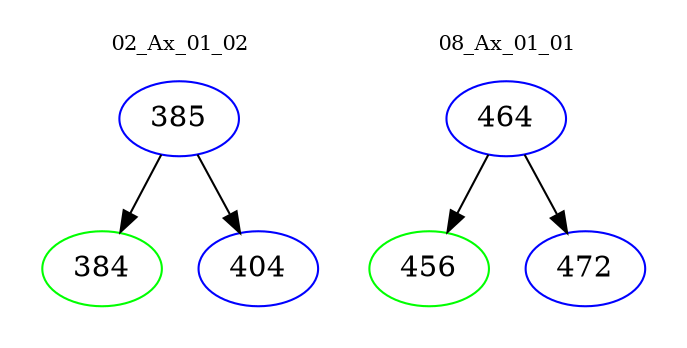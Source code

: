 digraph{
subgraph cluster_0 {
color = white
label = "02_Ax_01_02";
fontsize=10;
T0_385 [label="385", color="blue"]
T0_385 -> T0_384 [color="black"]
T0_384 [label="384", color="green"]
T0_385 -> T0_404 [color="black"]
T0_404 [label="404", color="blue"]
}
subgraph cluster_1 {
color = white
label = "08_Ax_01_01";
fontsize=10;
T1_464 [label="464", color="blue"]
T1_464 -> T1_456 [color="black"]
T1_456 [label="456", color="green"]
T1_464 -> T1_472 [color="black"]
T1_472 [label="472", color="blue"]
}
}

